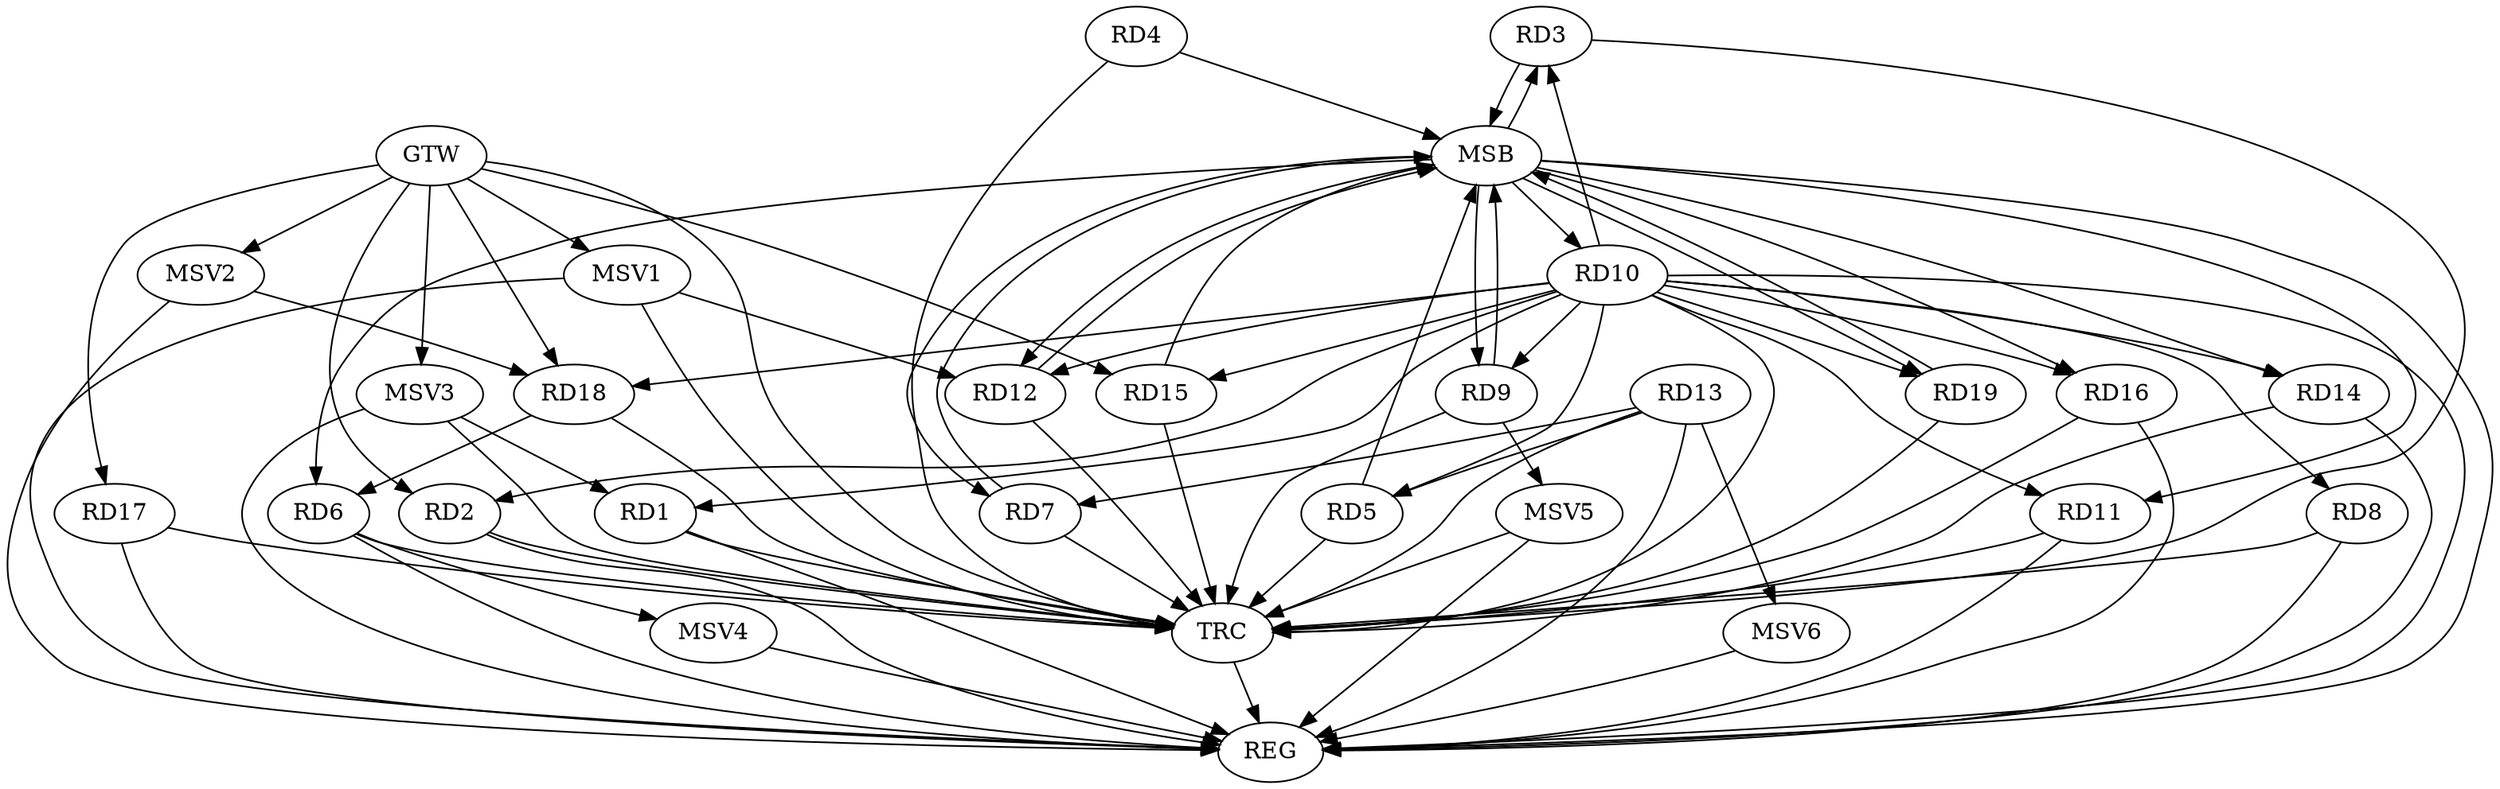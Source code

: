 strict digraph G {
  RD1 [ label="RD1" ];
  RD2 [ label="RD2" ];
  RD3 [ label="RD3" ];
  RD4 [ label="RD4" ];
  RD5 [ label="RD5" ];
  RD6 [ label="RD6" ];
  RD7 [ label="RD7" ];
  RD8 [ label="RD8" ];
  RD9 [ label="RD9" ];
  RD10 [ label="RD10" ];
  RD11 [ label="RD11" ];
  RD12 [ label="RD12" ];
  RD13 [ label="RD13" ];
  RD14 [ label="RD14" ];
  RD15 [ label="RD15" ];
  RD16 [ label="RD16" ];
  RD17 [ label="RD17" ];
  RD18 [ label="RD18" ];
  RD19 [ label="RD19" ];
  GTW [ label="GTW" ];
  REG [ label="REG" ];
  MSB [ label="MSB" ];
  TRC [ label="TRC" ];
  MSV1 [ label="MSV1" ];
  MSV2 [ label="MSV2" ];
  MSV3 [ label="MSV3" ];
  MSV4 [ label="MSV4" ];
  MSV5 [ label="MSV5" ];
  MSV6 [ label="MSV6" ];
  RD10 -> RD1;
  RD10 -> RD5;
  RD13 -> RD5;
  RD18 -> RD6;
  RD13 -> RD7;
  GTW -> RD2;
  GTW -> RD15;
  GTW -> RD17;
  GTW -> RD18;
  RD1 -> REG;
  RD2 -> REG;
  RD6 -> REG;
  RD8 -> REG;
  RD10 -> REG;
  RD11 -> REG;
  RD13 -> REG;
  RD14 -> REG;
  RD16 -> REG;
  RD17 -> REG;
  RD3 -> MSB;
  MSB -> RD14;
  MSB -> RD19;
  MSB -> REG;
  RD4 -> MSB;
  MSB -> RD6;
  MSB -> RD10;
  RD5 -> MSB;
  MSB -> RD3;
  RD7 -> MSB;
  MSB -> RD9;
  RD9 -> MSB;
  MSB -> RD7;
  MSB -> RD16;
  RD12 -> MSB;
  RD15 -> MSB;
  MSB -> RD11;
  RD19 -> MSB;
  MSB -> RD12;
  RD1 -> TRC;
  RD2 -> TRC;
  RD3 -> TRC;
  RD4 -> TRC;
  RD5 -> TRC;
  RD6 -> TRC;
  RD7 -> TRC;
  RD8 -> TRC;
  RD9 -> TRC;
  RD10 -> TRC;
  RD11 -> TRC;
  RD12 -> TRC;
  RD13 -> TRC;
  RD14 -> TRC;
  RD15 -> TRC;
  RD16 -> TRC;
  RD17 -> TRC;
  RD18 -> TRC;
  RD19 -> TRC;
  GTW -> TRC;
  TRC -> REG;
  RD10 -> RD15;
  RD10 -> RD9;
  RD10 -> RD19;
  RD10 -> RD2;
  RD10 -> RD18;
  RD10 -> RD12;
  RD10 -> RD11;
  RD10 -> RD8;
  RD10 -> RD14;
  RD10 -> RD16;
  RD10 -> RD3;
  MSV1 -> RD12;
  GTW -> MSV1;
  MSV1 -> REG;
  MSV1 -> TRC;
  MSV2 -> RD18;
  GTW -> MSV2;
  MSV2 -> REG;
  MSV3 -> RD1;
  GTW -> MSV3;
  MSV3 -> REG;
  MSV3 -> TRC;
  RD6 -> MSV4;
  MSV4 -> REG;
  RD9 -> MSV5;
  MSV5 -> REG;
  MSV5 -> TRC;
  RD13 -> MSV6;
  MSV6 -> REG;
}
